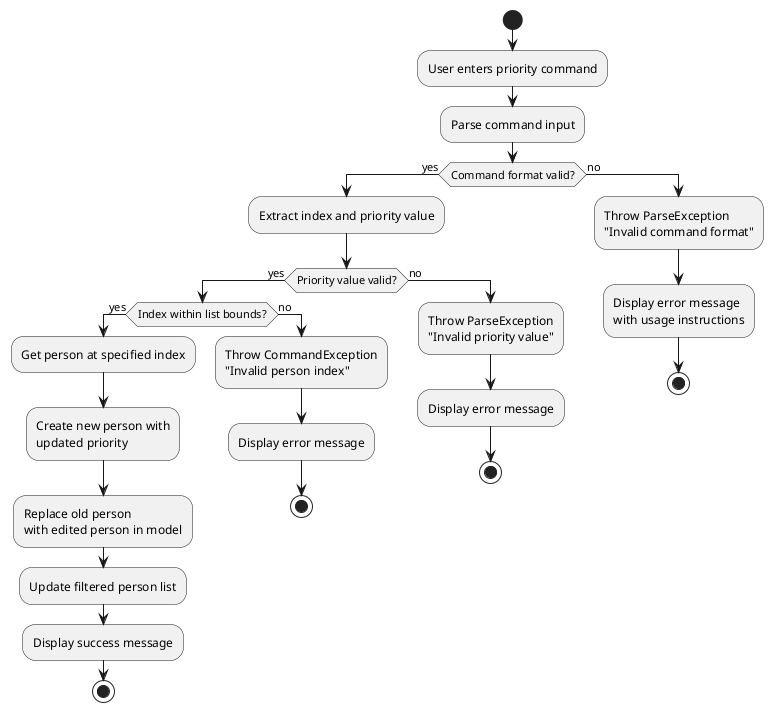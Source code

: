 @startuml
start

:User enters priority command;

:Parse command input;

if (Command format valid?) then (yes)
    :Extract index and priority value;

    if (Priority value valid?) then (yes)
        if (Index within list bounds?) then (yes)
            :Get person at specified index;

            :Create new person with\nupdated priority;

            :Replace old person\nwith edited person in model;

            :Update filtered person list;

            :Display success message;

            stop

        else (no)
            :Throw CommandException\n"Invalid person index";

            :Display error message;

            stop
        endif

    else (no)
        :Throw ParseException\n"Invalid priority value";

        :Display error message;

        stop
    endif

else (no)
    :Throw ParseException\n"Invalid command format";

    :Display error message\nwith usage instructions;

    stop
endif
@enduml
